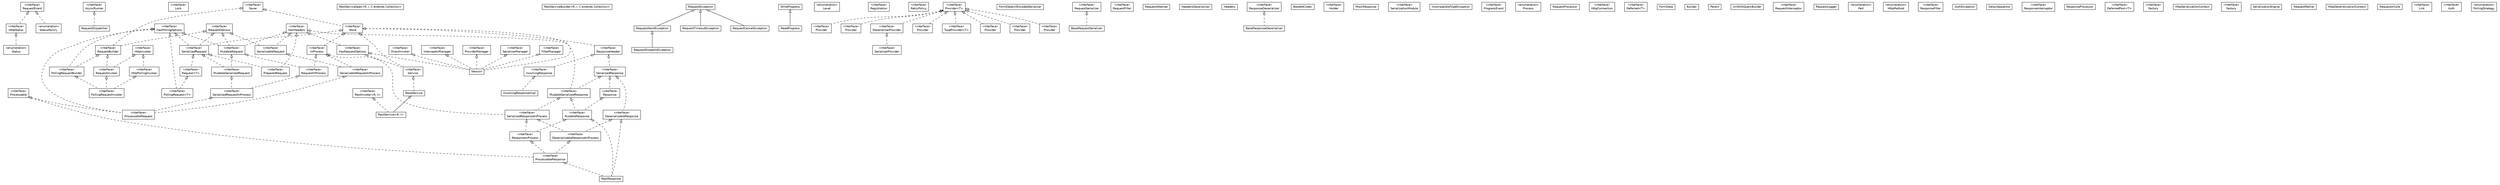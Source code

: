#!/usr/local/bin/dot
#
# Class diagram 
# Generated by UMLGraph version R5_6-24-gf6e263 (http://www.umlgraph.org/)
#

digraph G {
	edge [fontname="Helvetica",fontsize=10,labelfontname="Helvetica",labelfontsize=10];
	node [fontname="Helvetica",fontsize=10,shape=plaintext];
	nodesep=0.25;
	ranksep=0.5;
	// io.reinert.requestor.core.HttpStatus
	c287 [label=<<table title="io.reinert.requestor.core.HttpStatus" border="0" cellborder="1" cellspacing="0" cellpadding="2" port="p" href="./HttpStatus.html">
		<tr><td><table border="0" cellspacing="0" cellpadding="1">
<tr><td align="center" balign="center"> &#171;interface&#187; </td></tr>
<tr><td align="center" balign="center"> HttpStatus </td></tr>
		</table></td></tr>
		</table>>, URL="./HttpStatus.html", fontname="Helvetica", fontcolor="black", fontsize=10.0];
	// io.reinert.requestor.core.AsyncRunner
	c288 [label=<<table title="io.reinert.requestor.core.AsyncRunner" border="0" cellborder="1" cellspacing="0" cellpadding="2" port="p" href="./AsyncRunner.html">
		<tr><td><table border="0" cellspacing="0" cellpadding="1">
<tr><td align="center" balign="center"> &#171;interface&#187; </td></tr>
<tr><td align="center" balign="center"> AsyncRunner </td></tr>
		</table></td></tr>
		</table>>, URL="./AsyncRunner.html", fontname="Helvetica", fontcolor="black", fontsize=10.0];
	// io.reinert.requestor.core.AsyncRunner.Lock
	c289 [label=<<table title="io.reinert.requestor.core.AsyncRunner.Lock" border="0" cellborder="1" cellspacing="0" cellpadding="2" port="p" href="./AsyncRunner.Lock.html">
		<tr><td><table border="0" cellspacing="0" cellpadding="1">
<tr><td align="center" balign="center"> &#171;interface&#187; </td></tr>
<tr><td align="center" balign="center"> Lock </td></tr>
		</table></td></tr>
		</table>>, URL="./AsyncRunner.Lock.html", fontname="Helvetica", fontcolor="black", fontsize=10.0];
	// io.reinert.requestor.core.RestService<R, I>
	c290 [label=<<table title="io.reinert.requestor.core.RestService" border="0" cellborder="1" cellspacing="0" cellpadding="2" port="p" href="./RestService.html">
		<tr><td><table border="0" cellspacing="0" cellpadding="1">
<tr><td align="center" balign="center"> RestService&lt;R, I&gt; </td></tr>
		</table></td></tr>
		</table>>, URL="./RestService.html", fontname="Helvetica", fontcolor="black", fontsize=10.0];
	// io.reinert.requestor.core.RestService.RestServiceSpec<R, I, C extends java.util.Collection>
	c291 [label=<<table title="io.reinert.requestor.core.RestService.RestServiceSpec" border="0" cellborder="1" cellspacing="0" cellpadding="2" port="p" href="./RestService.RestServiceSpec.html">
		<tr><td><table border="0" cellspacing="0" cellpadding="1">
<tr><td align="center" balign="center"> RestServiceSpec&lt;R, I, C extends Collection&gt; </td></tr>
		</table></td></tr>
		</table>>, URL="./RestService.RestServiceSpec.html", fontname="Helvetica", fontcolor="black", fontsize=10.0];
	// io.reinert.requestor.core.RestService.RestServiceBuilder<R, I, C extends java.util.Collection>
	c292 [label=<<table title="io.reinert.requestor.core.RestService.RestServiceBuilder" border="0" cellborder="1" cellspacing="0" cellpadding="2" port="p" href="./RestService.RestServiceBuilder.html">
		<tr><td><table border="0" cellspacing="0" cellpadding="1">
<tr><td align="center" balign="center"> RestServiceBuilder&lt;R, I, C extends Collection&gt; </td></tr>
		</table></td></tr>
		</table>>, URL="./RestService.RestServiceBuilder.html", fontname="Helvetica", fontcolor="black", fontsize=10.0];
	// io.reinert.requestor.core.DeserializableResponse
	c293 [label=<<table title="io.reinert.requestor.core.DeserializableResponse" border="0" cellborder="1" cellspacing="0" cellpadding="2" port="p" href="./DeserializableResponse.html">
		<tr><td><table border="0" cellspacing="0" cellpadding="1">
<tr><td align="center" balign="center"> &#171;interface&#187; </td></tr>
<tr><td align="center" balign="center"> DeserializableResponse </td></tr>
		</table></td></tr>
		</table>>, URL="./DeserializableResponse.html", fontname="Helvetica", fontcolor="black", fontsize=10.0];
	// io.reinert.requestor.core.RequestAbortException
	c294 [label=<<table title="io.reinert.requestor.core.RequestAbortException" border="0" cellborder="1" cellspacing="0" cellpadding="2" port="p" href="./RequestAbortException.html">
		<tr><td><table border="0" cellspacing="0" cellpadding="1">
<tr><td align="center" balign="center"> RequestAbortException </td></tr>
		</table></td></tr>
		</table>>, URL="./RequestAbortException.html", fontname="Helvetica", fontcolor="black", fontsize=10.0];
	// io.reinert.requestor.core.Status
	c295 [label=<<table title="io.reinert.requestor.core.Status" border="0" cellborder="1" cellspacing="0" cellpadding="2" port="p" href="./Status.html">
		<tr><td><table border="0" cellspacing="0" cellpadding="1">
<tr><td align="center" balign="center"> &#171;enumeration&#187; </td></tr>
<tr><td align="center" balign="center"> Status </td></tr>
		</table></td></tr>
		</table>>, URL="./Status.html", fontname="Helvetica", fontcolor="black", fontsize=10.0];
	// io.reinert.requestor.core.RequestBuilder
	c296 [label=<<table title="io.reinert.requestor.core.RequestBuilder" border="0" cellborder="1" cellspacing="0" cellpadding="2" port="p" href="./RequestBuilder.html">
		<tr><td><table border="0" cellspacing="0" cellpadding="1">
<tr><td align="center" balign="center"> &#171;interface&#187; </td></tr>
<tr><td align="center" balign="center"> RequestBuilder </td></tr>
		</table></td></tr>
		</table>>, URL="./RequestBuilder.html", fontname="Helvetica", fontcolor="black", fontsize=10.0];
	// io.reinert.requestor.core.WriteProgress
	c297 [label=<<table title="io.reinert.requestor.core.WriteProgress" border="0" cellborder="1" cellspacing="0" cellpadding="2" port="p" href="./WriteProgress.html">
		<tr><td><table border="0" cellspacing="0" cellpadding="1">
<tr><td align="center" balign="center"> WriteProgress </td></tr>
		</table></td></tr>
		</table>>, URL="./WriteProgress.html", fontname="Helvetica", fontcolor="black", fontsize=10.0];
	// io.reinert.requestor.core.Service
	c298 [label=<<table title="io.reinert.requestor.core.Service" border="0" cellborder="1" cellspacing="0" cellpadding="2" port="p" href="./Service.html">
		<tr><td><table border="0" cellspacing="0" cellpadding="1">
<tr><td align="center" balign="center"> &#171;interface&#187; </td></tr>
<tr><td align="center" balign="center"> Service </td></tr>
		</table></td></tr>
		</table>>, URL="./Service.html", fontname="Helvetica", fontcolor="black", fontsize=10.0];
	// io.reinert.requestor.core.InProcess
	c299 [label=<<table title="io.reinert.requestor.core.InProcess" border="0" cellborder="1" cellspacing="0" cellpadding="2" port="p" href="./InProcess.html">
		<tr><td><table border="0" cellspacing="0" cellpadding="1">
<tr><td align="center" balign="center"> &#171;interface&#187; </td></tr>
<tr><td align="center" balign="center"> InProcess </td></tr>
		</table></td></tr>
		</table>>, URL="./InProcess.html", fontname="Helvetica", fontcolor="black", fontsize=10.0];
	// io.reinert.requestor.core.Store
	c300 [label=<<table title="io.reinert.requestor.core.Store" border="0" cellborder="1" cellspacing="0" cellpadding="2" port="p" href="./Store.html">
		<tr><td><table border="0" cellspacing="0" cellpadding="1">
<tr><td align="center" balign="center"> &#171;interface&#187; </td></tr>
<tr><td align="center" balign="center"> Store </td></tr>
		</table></td></tr>
		</table>>, URL="./Store.html", fontname="Helvetica", fontcolor="black", fontsize=10.0];
	// io.reinert.requestor.core.Store.Level
	c301 [label=<<table title="io.reinert.requestor.core.Store.Level" border="0" cellborder="1" cellspacing="0" cellpadding="2" port="p" href="./Store.Level.html">
		<tr><td><table border="0" cellspacing="0" cellpadding="1">
<tr><td align="center" balign="center"> &#171;enumeration&#187; </td></tr>
<tr><td align="center" balign="center"> Level </td></tr>
		</table></td></tr>
		</table>>, URL="./Store.Level.html", fontname="Helvetica", fontcolor="black", fontsize=10.0];
	// io.reinert.requestor.core.Registration
	c302 [label=<<table title="io.reinert.requestor.core.Registration" border="0" cellborder="1" cellspacing="0" cellpadding="2" port="p" href="./Registration.html">
		<tr><td><table border="0" cellspacing="0" cellpadding="1">
<tr><td align="center" balign="center"> &#171;interface&#187; </td></tr>
<tr><td align="center" balign="center"> Registration </td></tr>
		</table></td></tr>
		</table>>, URL="./Registration.html", fontname="Helvetica", fontcolor="black", fontsize=10.0];
	// io.reinert.requestor.core.RetryPolicy
	c303 [label=<<table title="io.reinert.requestor.core.RetryPolicy" border="0" cellborder="1" cellspacing="0" cellpadding="2" port="p" href="./RetryPolicy.html">
		<tr><td><table border="0" cellspacing="0" cellpadding="1">
<tr><td align="center" balign="center"> &#171;interface&#187; </td></tr>
<tr><td align="center" balign="center"> RetryPolicy </td></tr>
		</table></td></tr>
		</table>>, URL="./RetryPolicy.html", fontname="Helvetica", fontcolor="black", fontsize=10.0];
	// io.reinert.requestor.core.RetryPolicy.Provider
	c304 [label=<<table title="io.reinert.requestor.core.RetryPolicy.Provider" border="0" cellborder="1" cellspacing="0" cellpadding="2" port="p" href="./RetryPolicy.Provider.html">
		<tr><td><table border="0" cellspacing="0" cellpadding="1">
<tr><td align="center" balign="center"> &#171;interface&#187; </td></tr>
<tr><td align="center" balign="center"> Provider </td></tr>
		</table></td></tr>
		</table>>, URL="./RetryPolicy.Provider.html", fontname="Helvetica", fontcolor="black", fontsize=10.0];
	// io.reinert.requestor.core.FormDataUrlEncodedSerializer
	c305 [label=<<table title="io.reinert.requestor.core.FormDataUrlEncodedSerializer" border="0" cellborder="1" cellspacing="0" cellpadding="2" port="p" href="./FormDataUrlEncodedSerializer.html">
		<tr><td><table border="0" cellspacing="0" cellpadding="1">
<tr><td align="center" balign="center"> FormDataUrlEncodedSerializer </td></tr>
		</table></td></tr>
		</table>>, URL="./FormDataUrlEncodedSerializer.html", fontname="Helvetica", fontcolor="black", fontsize=10.0];
	// io.reinert.requestor.core.BaseRequestSerializer
	c306 [label=<<table title="io.reinert.requestor.core.BaseRequestSerializer" border="0" cellborder="1" cellspacing="0" cellpadding="2" port="p" href="./BaseRequestSerializer.html">
		<tr><td><table border="0" cellspacing="0" cellpadding="1">
<tr><td align="center" balign="center"> BaseRequestSerializer </td></tr>
		</table></td></tr>
		</table>>, URL="./BaseRequestSerializer.html", fontname="Helvetica", fontcolor="black", fontsize=10.0];
	// io.reinert.requestor.core.RequestFilter
	c307 [label=<<table title="io.reinert.requestor.core.RequestFilter" border="0" cellborder="1" cellspacing="0" cellpadding="2" port="p" href="./RequestFilter.html">
		<tr><td><table border="0" cellspacing="0" cellpadding="1">
<tr><td align="center" balign="center"> &#171;interface&#187; </td></tr>
<tr><td align="center" balign="center"> RequestFilter </td></tr>
		</table></td></tr>
		</table>>, URL="./RequestFilter.html", fontname="Helvetica", fontcolor="black", fontsize=10.0];
	// io.reinert.requestor.core.RequestFilter.Provider
	c308 [label=<<table title="io.reinert.requestor.core.RequestFilter.Provider" border="0" cellborder="1" cellspacing="0" cellpadding="2" port="p" href="./RequestFilter.Provider.html">
		<tr><td><table border="0" cellspacing="0" cellpadding="1">
<tr><td align="center" balign="center"> &#171;interface&#187; </td></tr>
<tr><td align="center" balign="center"> Provider </td></tr>
		</table></td></tr>
		</table>>, URL="./RequestFilter.Provider.html", fontname="Helvetica", fontcolor="black", fontsize=10.0];
	// io.reinert.requestor.core.BaseService
	c309 [label=<<table title="io.reinert.requestor.core.BaseService" border="0" cellborder="1" cellspacing="0" cellpadding="2" port="p" href="./BaseService.html">
		<tr><td><table border="0" cellspacing="0" cellpadding="1">
<tr><td align="center" balign="center"> BaseService </td></tr>
		</table></td></tr>
		</table>>, URL="./BaseService.html", fontname="Helvetica", fontcolor="black", fontsize=10.0];
	// io.reinert.requestor.core.RequestAttempt
	c310 [label=<<table title="io.reinert.requestor.core.RequestAttempt" border="0" cellborder="1" cellspacing="0" cellpadding="2" port="p" href="./RequestAttempt.html">
		<tr><td><table border="0" cellspacing="0" cellpadding="1">
<tr><td align="center" balign="center"> RequestAttempt </td></tr>
		</table></td></tr>
		</table>>, URL="./RequestAttempt.html", fontname="Helvetica", fontcolor="black", fontsize=10.0];
	// io.reinert.requestor.core.PollingRequestInvoker
	c311 [label=<<table title="io.reinert.requestor.core.PollingRequestInvoker" border="0" cellborder="1" cellspacing="0" cellpadding="2" port="p" href="./PollingRequestInvoker.html">
		<tr><td><table border="0" cellspacing="0" cellpadding="1">
<tr><td align="center" balign="center"> &#171;interface&#187; </td></tr>
<tr><td align="center" balign="center"> PollingRequestInvoker </td></tr>
		</table></td></tr>
		</table>>, URL="./PollingRequestInvoker.html", fontname="Helvetica", fontcolor="black", fontsize=10.0];
	// io.reinert.requestor.core.SerializerProvider
	c312 [label=<<table title="io.reinert.requestor.core.SerializerProvider" border="0" cellborder="1" cellspacing="0" cellpadding="2" port="p" href="./SerializerProvider.html">
		<tr><td><table border="0" cellspacing="0" cellpadding="1">
<tr><td align="center" balign="center"> &#171;interface&#187; </td></tr>
<tr><td align="center" balign="center"> SerializerProvider </td></tr>
		</table></td></tr>
		</table>>, URL="./SerializerProvider.html", fontname="Helvetica", fontcolor="black", fontsize=10.0];
	// io.reinert.requestor.core.Saver
	c313 [label=<<table title="io.reinert.requestor.core.Saver" border="0" cellborder="1" cellspacing="0" cellpadding="2" port="p" href="./Saver.html">
		<tr><td><table border="0" cellspacing="0" cellpadding="1">
<tr><td align="center" balign="center"> &#171;interface&#187; </td></tr>
<tr><td align="center" balign="center"> Saver </td></tr>
		</table></td></tr>
		</table>>, URL="./Saver.html", fontname="Helvetica", fontcolor="black", fontsize=10.0];
	// io.reinert.requestor.core.HeadersDeserializer
	c314 [label=<<table title="io.reinert.requestor.core.HeadersDeserializer" border="0" cellborder="1" cellspacing="0" cellpadding="2" port="p" href="./HeadersDeserializer.html">
		<tr><td><table border="0" cellspacing="0" cellpadding="1">
<tr><td align="center" balign="center"> HeadersDeserializer </td></tr>
		</table></td></tr>
		</table>>, URL="./HeadersDeserializer.html", fontname="Helvetica", fontcolor="black", fontsize=10.0];
	// io.reinert.requestor.core.RestInvoker<R, I>
	c315 [label=<<table title="io.reinert.requestor.core.RestInvoker" border="0" cellborder="1" cellspacing="0" cellpadding="2" port="p" href="./RestInvoker.html">
		<tr><td><table border="0" cellspacing="0" cellpadding="1">
<tr><td align="center" balign="center"> &#171;interface&#187; </td></tr>
<tr><td align="center" balign="center"> RestInvoker&lt;R, I&gt; </td></tr>
		</table></td></tr>
		</table>>, URL="./RestInvoker.html", fontname="Helvetica", fontcolor="black", fontsize=10.0];
	// io.reinert.requestor.core.MutableSerializedRequest
	c316 [label=<<table title="io.reinert.requestor.core.MutableSerializedRequest" border="0" cellborder="1" cellspacing="0" cellpadding="2" port="p" href="./MutableSerializedRequest.html">
		<tr><td><table border="0" cellspacing="0" cellpadding="1">
<tr><td align="center" balign="center"> &#171;interface&#187; </td></tr>
<tr><td align="center" balign="center"> MutableSerializedRequest </td></tr>
		</table></td></tr>
		</table>>, URL="./MutableSerializedRequest.html", fontname="Helvetica", fontcolor="black", fontsize=10.0];
	// io.reinert.requestor.core.RequestTimeoutException
	c317 [label=<<table title="io.reinert.requestor.core.RequestTimeoutException" border="0" cellborder="1" cellspacing="0" cellpadding="2" port="p" href="./RequestTimeoutException.html">
		<tr><td><table border="0" cellspacing="0" cellpadding="1">
<tr><td align="center" balign="center"> RequestTimeoutException </td></tr>
		</table></td></tr>
		</table>>, URL="./RequestTimeoutException.html", fontname="Helvetica", fontcolor="black", fontsize=10.0];
	// io.reinert.requestor.core.Processable
	c318 [label=<<table title="io.reinert.requestor.core.Processable" border="0" cellborder="1" cellspacing="0" cellpadding="2" port="p" href="./Processable.html">
		<tr><td><table border="0" cellspacing="0" cellpadding="1">
<tr><td align="center" balign="center"> &#171;interface&#187; </td></tr>
<tr><td align="center" balign="center"> Processable </td></tr>
		</table></td></tr>
		</table>>, URL="./Processable.html", fontname="Helvetica", fontcolor="black", fontsize=10.0];
	// io.reinert.requestor.core.PollingRequest<T>
	c319 [label=<<table title="io.reinert.requestor.core.PollingRequest" border="0" cellborder="1" cellspacing="0" cellpadding="2" port="p" href="./PollingRequest.html">
		<tr><td><table border="0" cellspacing="0" cellpadding="1">
<tr><td align="center" balign="center"> &#171;interface&#187; </td></tr>
<tr><td align="center" balign="center"> PollingRequest&lt;T&gt; </td></tr>
		</table></td></tr>
		</table>>, URL="./PollingRequest.html", fontname="Helvetica", fontcolor="black", fontsize=10.0];
	// io.reinert.requestor.core.Headers
	c320 [label=<<table title="io.reinert.requestor.core.Headers" border="0" cellborder="1" cellspacing="0" cellpadding="2" port="p" href="./Headers.html">
		<tr><td><table border="0" cellspacing="0" cellpadding="1">
<tr><td align="center" balign="center"> Headers </td></tr>
		</table></td></tr>
		</table>>, URL="./Headers.html", fontname="Helvetica", fontcolor="black", fontsize=10.0];
	// io.reinert.requestor.core.ProcessableResponse
	c321 [label=<<table title="io.reinert.requestor.core.ProcessableResponse" border="0" cellborder="1" cellspacing="0" cellpadding="2" port="p" href="./ProcessableResponse.html">
		<tr><td><table border="0" cellspacing="0" cellpadding="1">
<tr><td align="center" balign="center"> &#171;interface&#187; </td></tr>
<tr><td align="center" balign="center"> ProcessableResponse </td></tr>
		</table></td></tr>
		</table>>, URL="./ProcessableResponse.html", fontname="Helvetica", fontcolor="black", fontsize=10.0];
	// io.reinert.requestor.core.ResponseHeader
	c322 [label=<<table title="io.reinert.requestor.core.ResponseHeader" border="0" cellborder="1" cellspacing="0" cellpadding="2" port="p" href="./ResponseHeader.html">
		<tr><td><table border="0" cellspacing="0" cellpadding="1">
<tr><td align="center" balign="center"> &#171;interface&#187; </td></tr>
<tr><td align="center" balign="center"> ResponseHeader </td></tr>
		</table></td></tr>
		</table>>, URL="./ResponseHeader.html", fontname="Helvetica", fontcolor="black", fontsize=10.0];
	// io.reinert.requestor.core.IncomingResponseImpl
	c323 [label=<<table title="io.reinert.requestor.core.IncomingResponseImpl" border="0" cellborder="1" cellspacing="0" cellpadding="2" port="p" href="./IncomingResponseImpl.html">
		<tr><td><table border="0" cellspacing="0" cellpadding="1">
<tr><td align="center" balign="center"> IncomingResponseImpl </td></tr>
		</table></td></tr>
		</table>>, URL="./IncomingResponseImpl.html", fontname="Helvetica", fontcolor="black", fontsize=10.0];
	// io.reinert.requestor.core.InterceptorManager
	c324 [label=<<table title="io.reinert.requestor.core.InterceptorManager" border="0" cellborder="1" cellspacing="0" cellpadding="2" port="p" href="./InterceptorManager.html">
		<tr><td><table border="0" cellspacing="0" cellpadding="1">
<tr><td align="center" balign="center"> &#171;interface&#187; </td></tr>
<tr><td align="center" balign="center"> InterceptorManager </td></tr>
		</table></td></tr>
		</table>>, URL="./InterceptorManager.html", fontname="Helvetica", fontcolor="black", fontsize=10.0];
	// io.reinert.requestor.core.SerializedRequest
	c325 [label=<<table title="io.reinert.requestor.core.SerializedRequest" border="0" cellborder="1" cellspacing="0" cellpadding="2" port="p" href="./SerializedRequest.html">
		<tr><td><table border="0" cellspacing="0" cellpadding="1">
<tr><td align="center" balign="center"> &#171;interface&#187; </td></tr>
<tr><td align="center" balign="center"> SerializedRequest </td></tr>
		</table></td></tr>
		</table>>, URL="./SerializedRequest.html", fontname="Helvetica", fontcolor="black", fontsize=10.0];
	// io.reinert.requestor.core.BaseResponseDeserializer
	c326 [label=<<table title="io.reinert.requestor.core.BaseResponseDeserializer" border="0" cellborder="1" cellspacing="0" cellpadding="2" port="p" href="./BaseResponseDeserializer.html">
		<tr><td><table border="0" cellspacing="0" cellpadding="1">
<tr><td align="center" balign="center"> BaseResponseDeserializer </td></tr>
		</table></td></tr>
		</table>>, URL="./BaseResponseDeserializer.html", fontname="Helvetica", fontcolor="black", fontsize=10.0];
	// io.reinert.requestor.core.SerializedRequestInProcess
	c327 [label=<<table title="io.reinert.requestor.core.SerializedRequestInProcess" border="0" cellborder="1" cellspacing="0" cellpadding="2" port="p" href="./SerializedRequestInProcess.html">
		<tr><td><table border="0" cellspacing="0" cellpadding="1">
<tr><td align="center" balign="center"> &#171;interface&#187; </td></tr>
<tr><td align="center" balign="center"> SerializedRequestInProcess </td></tr>
		</table></td></tr>
		</table>>, URL="./SerializedRequestInProcess.html", fontname="Helvetica", fontcolor="black", fontsize=10.0];
	// io.reinert.requestor.core.Session
	c328 [label=<<table title="io.reinert.requestor.core.Session" border="0" cellborder="1" cellspacing="0" cellpadding="2" port="p" href="./Session.html">
		<tr><td><table border="0" cellspacing="0" cellpadding="1">
<tr><td align="center" balign="center"> Session </td></tr>
		</table></td></tr>
		</table>>, URL="./Session.html", fontname="Helvetica", fontcolor="black", fontsize=10.0];
	// io.reinert.requestor.core.MutableSerializedResponse
	c329 [label=<<table title="io.reinert.requestor.core.MutableSerializedResponse" border="0" cellborder="1" cellspacing="0" cellpadding="2" port="p" href="./MutableSerializedResponse.html">
		<tr><td><table border="0" cellspacing="0" cellpadding="1">
<tr><td align="center" balign="center"> &#171;interface&#187; </td></tr>
<tr><td align="center" balign="center"> MutableSerializedResponse </td></tr>
		</table></td></tr>
		</table>>, URL="./MutableSerializedResponse.html", fontname="Helvetica", fontcolor="black", fontsize=10.0];
	// io.reinert.requestor.core.MutableResponse
	c330 [label=<<table title="io.reinert.requestor.core.MutableResponse" border="0" cellborder="1" cellspacing="0" cellpadding="2" port="p" href="./MutableResponse.html">
		<tr><td><table border="0" cellspacing="0" cellpadding="1">
<tr><td align="center" balign="center"> &#171;interface&#187; </td></tr>
<tr><td align="center" balign="center"> MutableResponse </td></tr>
		</table></td></tr>
		</table>>, URL="./MutableResponse.html", fontname="Helvetica", fontcolor="black", fontsize=10.0];
	// io.reinert.requestor.core.DeserializerProvider
	c331 [label=<<table title="io.reinert.requestor.core.DeserializerProvider" border="0" cellborder="1" cellspacing="0" cellpadding="2" port="p" href="./DeserializerProvider.html">
		<tr><td><table border="0" cellspacing="0" cellpadding="1">
<tr><td align="center" balign="center"> &#171;interface&#187; </td></tr>
<tr><td align="center" balign="center"> DeserializerProvider </td></tr>
		</table></td></tr>
		</table>>, URL="./DeserializerProvider.html", fontname="Helvetica", fontcolor="black", fontsize=10.0];
	// io.reinert.requestor.core.Base64Codec
	c332 [label=<<table title="io.reinert.requestor.core.Base64Codec" border="0" cellborder="1" cellspacing="0" cellpadding="2" port="p" href="./Base64Codec.html">
		<tr><td><table border="0" cellspacing="0" cellpadding="1">
<tr><td align="center" balign="center"><font face="Helvetica-Oblique"> Base64Codec </font></td></tr>
		</table></td></tr>
		</table>>, URL="./Base64Codec.html", fontname="Helvetica", fontcolor="black", fontsize=10.0];
	// io.reinert.requestor.core.Base64Codec.Holder
	c333 [label=<<table title="io.reinert.requestor.core.Base64Codec.Holder" border="0" cellborder="1" cellspacing="0" cellpadding="2" port="p" href="./Base64Codec.Holder.html">
		<tr><td><table border="0" cellspacing="0" cellpadding="1">
<tr><td align="center" balign="center"> &#171;interface&#187; </td></tr>
<tr><td align="center" balign="center"> Holder </td></tr>
		</table></td></tr>
		</table>>, URL="./Base64Codec.Holder.html", fontname="Helvetica", fontcolor="black", fontsize=10.0];
	// io.reinert.requestor.core.MutableRequest
	c334 [label=<<table title="io.reinert.requestor.core.MutableRequest" border="0" cellborder="1" cellspacing="0" cellpadding="2" port="p" href="./MutableRequest.html">
		<tr><td><table border="0" cellspacing="0" cellpadding="1">
<tr><td align="center" balign="center"> &#171;interface&#187; </td></tr>
<tr><td align="center" balign="center"> MutableRequest </td></tr>
		</table></td></tr>
		</table>>, URL="./MutableRequest.html", fontname="Helvetica", fontcolor="black", fontsize=10.0];
	// io.reinert.requestor.core.MockResponse
	c335 [label=<<table title="io.reinert.requestor.core.MockResponse" border="0" cellborder="1" cellspacing="0" cellpadding="2" port="p" href="./MockResponse.html">
		<tr><td><table border="0" cellspacing="0" cellpadding="1">
<tr><td align="center" balign="center"> MockResponse </td></tr>
		</table></td></tr>
		</table>>, URL="./MockResponse.html", fontname="Helvetica", fontcolor="black", fontsize=10.0];
	// io.reinert.requestor.core.ProviderManager
	c336 [label=<<table title="io.reinert.requestor.core.ProviderManager" border="0" cellborder="1" cellspacing="0" cellpadding="2" port="p" href="./ProviderManager.html">
		<tr><td><table border="0" cellspacing="0" cellpadding="1">
<tr><td align="center" balign="center"> &#171;interface&#187; </td></tr>
<tr><td align="center" balign="center"> ProviderManager </td></tr>
		</table></td></tr>
		</table>>, URL="./ProviderManager.html", fontname="Helvetica", fontcolor="black", fontsize=10.0];
	// io.reinert.requestor.core.SerializationModule
	c337 [label=<<table title="io.reinert.requestor.core.SerializationModule" border="0" cellborder="1" cellspacing="0" cellpadding="2" port="p" href="./SerializationModule.html">
		<tr><td><table border="0" cellspacing="0" cellpadding="1">
<tr><td align="center" balign="center"> &#171;interface&#187; </td></tr>
<tr><td align="center" balign="center"> SerializationModule </td></tr>
		</table></td></tr>
		</table>>, URL="./SerializationModule.html", fontname="Helvetica", fontcolor="black", fontsize=10.0];
	// io.reinert.requestor.core.IncompatibleTypeException
	c338 [label=<<table title="io.reinert.requestor.core.IncompatibleTypeException" border="0" cellborder="1" cellspacing="0" cellpadding="2" port="p" href="./IncompatibleTypeException.html">
		<tr><td><table border="0" cellspacing="0" cellpadding="1">
<tr><td align="center" balign="center"> IncompatibleTypeException </td></tr>
		</table></td></tr>
		</table>>, URL="./IncompatibleTypeException.html", fontname="Helvetica", fontcolor="black", fontsize=10.0];
	// io.reinert.requestor.core.ProcessableRequest
	c339 [label=<<table title="io.reinert.requestor.core.ProcessableRequest" border="0" cellborder="1" cellspacing="0" cellpadding="2" port="p" href="./ProcessableRequest.html">
		<tr><td><table border="0" cellspacing="0" cellpadding="1">
<tr><td align="center" balign="center"> &#171;interface&#187; </td></tr>
<tr><td align="center" balign="center"> ProcessableRequest </td></tr>
		</table></td></tr>
		</table>>, URL="./ProcessableRequest.html", fontname="Helvetica", fontcolor="black", fontsize=10.0];
	// io.reinert.requestor.core.ProgressEvent
	c340 [label=<<table title="io.reinert.requestor.core.ProgressEvent" border="0" cellborder="1" cellspacing="0" cellpadding="2" port="p" href="./ProgressEvent.html">
		<tr><td><table border="0" cellspacing="0" cellpadding="1">
<tr><td align="center" balign="center"> &#171;interface&#187; </td></tr>
<tr><td align="center" balign="center"> ProgressEvent </td></tr>
		</table></td></tr>
		</table>>, URL="./ProgressEvent.html", fontname="Helvetica", fontcolor="black", fontsize=10.0];
	// io.reinert.requestor.core.SerializerManager
	c341 [label=<<table title="io.reinert.requestor.core.SerializerManager" border="0" cellborder="1" cellspacing="0" cellpadding="2" port="p" href="./SerializerManager.html">
		<tr><td><table border="0" cellspacing="0" cellpadding="1">
<tr><td align="center" balign="center"> &#171;interface&#187; </td></tr>
<tr><td align="center" balign="center"> SerializerManager </td></tr>
		</table></td></tr>
		</table>>, URL="./SerializerManager.html", fontname="Helvetica", fontcolor="black", fontsize=10.0];
	// io.reinert.requestor.core.PollingRequestBuilder
	c342 [label=<<table title="io.reinert.requestor.core.PollingRequestBuilder" border="0" cellborder="1" cellspacing="0" cellpadding="2" port="p" href="./PollingRequestBuilder.html">
		<tr><td><table border="0" cellspacing="0" cellpadding="1">
<tr><td align="center" balign="center"> &#171;interface&#187; </td></tr>
<tr><td align="center" balign="center"> PollingRequestBuilder </td></tr>
		</table></td></tr>
		</table>>, URL="./PollingRequestBuilder.html", fontname="Helvetica", fontcolor="black", fontsize=10.0];
	// io.reinert.requestor.core.RequestException
	c343 [label=<<table title="io.reinert.requestor.core.RequestException" border="0" cellborder="1" cellspacing="0" cellpadding="2" port="p" href="./RequestException.html">
		<tr><td><table border="0" cellspacing="0" cellpadding="1">
<tr><td align="center" balign="center"><font face="Helvetica-Oblique"> RequestException </font></td></tr>
		</table></td></tr>
		</table>>, URL="./RequestException.html", fontname="Helvetica", fontcolor="black", fontsize=10.0];
	// io.reinert.requestor.core.Process
	c344 [label=<<table title="io.reinert.requestor.core.Process" border="0" cellborder="1" cellspacing="0" cellpadding="2" port="p" href="./Process.html">
		<tr><td><table border="0" cellspacing="0" cellpadding="1">
<tr><td align="center" balign="center"> &#171;enumeration&#187; </td></tr>
<tr><td align="center" balign="center"> Process </td></tr>
		</table></td></tr>
		</table>>, URL="./Process.html", fontname="Helvetica", fontcolor="black", fontsize=10.0];
	// io.reinert.requestor.core.SerializedResponse
	c345 [label=<<table title="io.reinert.requestor.core.SerializedResponse" border="0" cellborder="1" cellspacing="0" cellpadding="2" port="p" href="./SerializedResponse.html">
		<tr><td><table border="0" cellspacing="0" cellpadding="1">
<tr><td align="center" balign="center"> &#171;interface&#187; </td></tr>
<tr><td align="center" balign="center"> SerializedResponse </td></tr>
		</table></td></tr>
		</table>>, URL="./SerializedResponse.html", fontname="Helvetica", fontcolor="black", fontsize=10.0];
	// io.reinert.requestor.core.StatusFamily
	c346 [label=<<table title="io.reinert.requestor.core.StatusFamily" border="0" cellborder="1" cellspacing="0" cellpadding="2" port="p" href="./StatusFamily.html">
		<tr><td><table border="0" cellspacing="0" cellpadding="1">
<tr><td align="center" balign="center"> &#171;enumeration&#187; </td></tr>
<tr><td align="center" balign="center"> StatusFamily </td></tr>
		</table></td></tr>
		</table>>, URL="./StatusFamily.html", fontname="Helvetica", fontcolor="black", fontsize=10.0];
	// io.reinert.requestor.core.RequestProcessor
	c347 [label=<<table title="io.reinert.requestor.core.RequestProcessor" border="0" cellborder="1" cellspacing="0" cellpadding="2" port="p" href="./RequestProcessor.html">
		<tr><td><table border="0" cellspacing="0" cellpadding="1">
<tr><td align="center" balign="center"> RequestProcessor </td></tr>
		</table></td></tr>
		</table>>, URL="./RequestProcessor.html", fontname="Helvetica", fontcolor="black", fontsize=10.0];
	// io.reinert.requestor.core.HttpConnection
	c348 [label=<<table title="io.reinert.requestor.core.HttpConnection" border="0" cellborder="1" cellspacing="0" cellpadding="2" port="p" href="./HttpConnection.html">
		<tr><td><table border="0" cellspacing="0" cellpadding="1">
<tr><td align="center" balign="center"> &#171;interface&#187; </td></tr>
<tr><td align="center" balign="center"> HttpConnection </td></tr>
		</table></td></tr>
		</table>>, URL="./HttpConnection.html", fontname="Helvetica", fontcolor="black", fontsize=10.0];
	// io.reinert.requestor.core.Deferred<T>
	c349 [label=<<table title="io.reinert.requestor.core.Deferred" border="0" cellborder="1" cellspacing="0" cellpadding="2" port="p" href="./Deferred.html">
		<tr><td><table border="0" cellspacing="0" cellpadding="1">
<tr><td align="center" balign="center"> &#171;interface&#187; </td></tr>
<tr><td align="center" balign="center"> Deferred&lt;T&gt; </td></tr>
		</table></td></tr>
		</table>>, URL="./Deferred.html", fontname="Helvetica", fontcolor="black", fontsize=10.0];
	// io.reinert.requestor.core.SerializableRequestInProcess
	c350 [label=<<table title="io.reinert.requestor.core.SerializableRequestInProcess" border="0" cellborder="1" cellspacing="0" cellpadding="2" port="p" href="./SerializableRequestInProcess.html">
		<tr><td><table border="0" cellspacing="0" cellpadding="1">
<tr><td align="center" balign="center"> &#171;interface&#187; </td></tr>
<tr><td align="center" balign="center"> SerializableRequestInProcess </td></tr>
		</table></td></tr>
		</table>>, URL="./SerializableRequestInProcess.html", fontname="Helvetica", fontcolor="black", fontsize=10.0];
	// io.reinert.requestor.core.HasPollingOptions
	c351 [label=<<table title="io.reinert.requestor.core.HasPollingOptions" border="0" cellborder="1" cellspacing="0" cellpadding="2" port="p" href="./HasPollingOptions.html">
		<tr><td><table border="0" cellspacing="0" cellpadding="1">
<tr><td align="center" balign="center"> &#171;interface&#187; </td></tr>
<tr><td align="center" balign="center"> HasPollingOptions </td></tr>
		</table></td></tr>
		</table>>, URL="./HasPollingOptions.html", fontname="Helvetica", fontcolor="black", fontsize=10.0];
	// io.reinert.requestor.core.Request<T>
	c352 [label=<<table title="io.reinert.requestor.core.Request" border="0" cellborder="1" cellspacing="0" cellpadding="2" port="p" href="./Request.html">
		<tr><td><table border="0" cellspacing="0" cellpadding="1">
<tr><td align="center" balign="center"> &#171;interface&#187; </td></tr>
<tr><td align="center" balign="center"> Request&lt;T&gt; </td></tr>
		</table></td></tr>
		</table>>, URL="./Request.html", fontname="Helvetica", fontcolor="black", fontsize=10.0];
	// io.reinert.requestor.core.SerializableRequest
	c353 [label=<<table title="io.reinert.requestor.core.SerializableRequest" border="0" cellborder="1" cellspacing="0" cellpadding="2" port="p" href="./SerializableRequest.html">
		<tr><td><table border="0" cellspacing="0" cellpadding="1">
<tr><td align="center" balign="center"> &#171;interface&#187; </td></tr>
<tr><td align="center" balign="center"> SerializableRequest </td></tr>
		</table></td></tr>
		</table>>, URL="./SerializableRequest.html", fontname="Helvetica", fontcolor="black", fontsize=10.0];
	// io.reinert.requestor.core.RequestInvoker
	c354 [label=<<table title="io.reinert.requestor.core.RequestInvoker" border="0" cellborder="1" cellspacing="0" cellpadding="2" port="p" href="./RequestInvoker.html">
		<tr><td><table border="0" cellspacing="0" cellpadding="1">
<tr><td align="center" balign="center"> &#171;interface&#187; </td></tr>
<tr><td align="center" balign="center"> RequestInvoker </td></tr>
		</table></td></tr>
		</table>>, URL="./RequestInvoker.html", fontname="Helvetica", fontcolor="black", fontsize=10.0];
	// io.reinert.requestor.core.ResponseInProcess
	c355 [label=<<table title="io.reinert.requestor.core.ResponseInProcess" border="0" cellborder="1" cellspacing="0" cellpadding="2" port="p" href="./ResponseInProcess.html">
		<tr><td><table border="0" cellspacing="0" cellpadding="1">
<tr><td align="center" balign="center"> &#171;interface&#187; </td></tr>
<tr><td align="center" balign="center"> ResponseInProcess </td></tr>
		</table></td></tr>
		</table>>, URL="./ResponseInProcess.html", fontname="Helvetica", fontcolor="black", fontsize=10.0];
	// io.reinert.requestor.core.FormData
	c356 [label=<<table title="io.reinert.requestor.core.FormData" border="0" cellborder="1" cellspacing="0" cellpadding="2" port="p" href="./FormData.html">
		<tr><td><table border="0" cellspacing="0" cellpadding="1">
<tr><td align="center" balign="center"> FormData </td></tr>
		</table></td></tr>
		</table>>, URL="./FormData.html", fontname="Helvetica", fontcolor="black", fontsize=10.0];
	// io.reinert.requestor.core.FormData.Builder
	c357 [label=<<table title="io.reinert.requestor.core.FormData.Builder" border="0" cellborder="1" cellspacing="0" cellpadding="2" port="p" href="./FormData.Builder.html">
		<tr><td><table border="0" cellspacing="0" cellpadding="1">
<tr><td align="center" balign="center"> Builder </td></tr>
		</table></td></tr>
		</table>>, URL="./FormData.Builder.html", fontname="Helvetica", fontcolor="black", fontsize=10.0];
	// io.reinert.requestor.core.FormData.Param
	c358 [label=<<table title="io.reinert.requestor.core.FormData.Param" border="0" cellborder="1" cellspacing="0" cellpadding="2" port="p" href="./FormData.Param.html">
		<tr><td><table border="0" cellspacing="0" cellpadding="1">
<tr><td align="center" balign="center"> Param </td></tr>
		</table></td></tr>
		</table>>, URL="./FormData.Param.html", fontname="Helvetica", fontcolor="black", fontsize=10.0];
	// io.reinert.requestor.core.UriWithQueryBuilder
	c359 [label=<<table title="io.reinert.requestor.core.UriWithQueryBuilder" border="0" cellborder="1" cellspacing="0" cellpadding="2" port="p" href="./UriWithQueryBuilder.html">
		<tr><td><table border="0" cellspacing="0" cellpadding="1">
<tr><td align="center" balign="center"> UriWithQueryBuilder </td></tr>
		</table></td></tr>
		</table>>, URL="./UriWithQueryBuilder.html", fontname="Helvetica", fontcolor="black", fontsize=10.0];
	// io.reinert.requestor.core.FilterManager
	c360 [label=<<table title="io.reinert.requestor.core.FilterManager" border="0" cellborder="1" cellspacing="0" cellpadding="2" port="p" href="./FilterManager.html">
		<tr><td><table border="0" cellspacing="0" cellpadding="1">
<tr><td align="center" balign="center"> &#171;interface&#187; </td></tr>
<tr><td align="center" balign="center"> FilterManager </td></tr>
		</table></td></tr>
		</table>>, URL="./FilterManager.html", fontname="Helvetica", fontcolor="black", fontsize=10.0];
	// io.reinert.requestor.core.RequestSerializer
	c361 [label=<<table title="io.reinert.requestor.core.RequestSerializer" border="0" cellborder="1" cellspacing="0" cellpadding="2" port="p" href="./RequestSerializer.html">
		<tr><td><table border="0" cellspacing="0" cellpadding="1">
<tr><td align="center" balign="center"> &#171;interface&#187; </td></tr>
<tr><td align="center" balign="center"> RequestSerializer </td></tr>
		</table></td></tr>
		</table>>, URL="./RequestSerializer.html", fontname="Helvetica", fontcolor="black", fontsize=10.0];
	// io.reinert.requestor.core.RequestDispatchException
	c362 [label=<<table title="io.reinert.requestor.core.RequestDispatchException" border="0" cellborder="1" cellspacing="0" cellpadding="2" port="p" href="./RequestDispatchException.html">
		<tr><td><table border="0" cellspacing="0" cellpadding="1">
<tr><td align="center" balign="center"> RequestDispatchException </td></tr>
		</table></td></tr>
		</table>>, URL="./RequestDispatchException.html", fontname="Helvetica", fontcolor="black", fontsize=10.0];
	// io.reinert.requestor.core.RequestInterceptor
	c363 [label=<<table title="io.reinert.requestor.core.RequestInterceptor" border="0" cellborder="1" cellspacing="0" cellpadding="2" port="p" href="./RequestInterceptor.html">
		<tr><td><table border="0" cellspacing="0" cellpadding="1">
<tr><td align="center" balign="center"> &#171;interface&#187; </td></tr>
<tr><td align="center" balign="center"> RequestInterceptor </td></tr>
		</table></td></tr>
		</table>>, URL="./RequestInterceptor.html", fontname="Helvetica", fontcolor="black", fontsize=10.0];
	// io.reinert.requestor.core.RequestInterceptor.Provider
	c364 [label=<<table title="io.reinert.requestor.core.RequestInterceptor.Provider" border="0" cellborder="1" cellspacing="0" cellpadding="2" port="p" href="./RequestInterceptor.Provider.html">
		<tr><td><table border="0" cellspacing="0" cellpadding="1">
<tr><td align="center" balign="center"> &#171;interface&#187; </td></tr>
<tr><td align="center" balign="center"> Provider </td></tr>
		</table></td></tr>
		</table>>, URL="./RequestInterceptor.Provider.html", fontname="Helvetica", fontcolor="black", fontsize=10.0];
	// io.reinert.requestor.core.RequestInProcess
	c365 [label=<<table title="io.reinert.requestor.core.RequestInProcess" border="0" cellborder="1" cellspacing="0" cellpadding="2" port="p" href="./RequestInProcess.html">
		<tr><td><table border="0" cellspacing="0" cellpadding="1">
<tr><td align="center" balign="center"> &#171;interface&#187; </td></tr>
<tr><td align="center" balign="center"> RequestInProcess </td></tr>
		</table></td></tr>
		</table>>, URL="./RequestInProcess.html", fontname="Helvetica", fontcolor="black", fontsize=10.0];
	// io.reinert.requestor.core.ResponseDeserializer
	c366 [label=<<table title="io.reinert.requestor.core.ResponseDeserializer" border="0" cellborder="1" cellspacing="0" cellpadding="2" port="p" href="./ResponseDeserializer.html">
		<tr><td><table border="0" cellspacing="0" cellpadding="1">
<tr><td align="center" balign="center"> &#171;interface&#187; </td></tr>
<tr><td align="center" balign="center"> ResponseDeserializer </td></tr>
		</table></td></tr>
		</table>>, URL="./ResponseDeserializer.html", fontname="Helvetica", fontcolor="black", fontsize=10.0];
	// io.reinert.requestor.core.HasRequestOptions
	c367 [label=<<table title="io.reinert.requestor.core.HasRequestOptions" border="0" cellborder="1" cellspacing="0" cellpadding="2" port="p" href="./HasRequestOptions.html">
		<tr><td><table border="0" cellspacing="0" cellpadding="1">
<tr><td align="center" balign="center"> &#171;interface&#187; </td></tr>
<tr><td align="center" balign="center"> HasRequestOptions </td></tr>
		</table></td></tr>
		</table>>, URL="./HasRequestOptions.html", fontname="Helvetica", fontcolor="black", fontsize=10.0];
	// io.reinert.requestor.core.DirectInvoker
	c368 [label=<<table title="io.reinert.requestor.core.DirectInvoker" border="0" cellborder="1" cellspacing="0" cellpadding="2" port="p" href="./DirectInvoker.html">
		<tr><td><table border="0" cellspacing="0" cellpadding="1">
<tr><td align="center" balign="center"> &#171;interface&#187; </td></tr>
<tr><td align="center" balign="center"> DirectInvoker </td></tr>
		</table></td></tr>
		</table>>, URL="./DirectInvoker.html", fontname="Helvetica", fontcolor="black", fontsize=10.0];
	// io.reinert.requestor.core.HasHeaders
	c369 [label=<<table title="io.reinert.requestor.core.HasHeaders" border="0" cellborder="1" cellspacing="0" cellpadding="2" port="p" href="./HasHeaders.html">
		<tr><td><table border="0" cellspacing="0" cellpadding="1">
<tr><td align="center" balign="center"> &#171;interface&#187; </td></tr>
<tr><td align="center" balign="center"> HasHeaders </td></tr>
		</table></td></tr>
		</table>>, URL="./HasHeaders.html", fontname="Helvetica", fontcolor="black", fontsize=10.0];
	// io.reinert.requestor.core.RequestLogger
	c370 [label=<<table title="io.reinert.requestor.core.RequestLogger" border="0" cellborder="1" cellspacing="0" cellpadding="2" port="p" href="./RequestLogger.html">
		<tr><td><table border="0" cellspacing="0" cellpadding="1">
<tr><td align="center" balign="center"> RequestLogger </td></tr>
		</table></td></tr>
		</table>>, URL="./RequestLogger.html", fontname="Helvetica", fontcolor="black", fontsize=10.0];
	// io.reinert.requestor.core.RequestLogger.Part
	c371 [label=<<table title="io.reinert.requestor.core.RequestLogger.Part" border="0" cellborder="1" cellspacing="0" cellpadding="2" port="p" href="./RequestLogger.Part.html">
		<tr><td><table border="0" cellspacing="0" cellpadding="1">
<tr><td align="center" balign="center"> &#171;enumeration&#187; </td></tr>
<tr><td align="center" balign="center"> Part </td></tr>
		</table></td></tr>
		</table>>, URL="./RequestLogger.Part.html", fontname="Helvetica", fontcolor="black", fontsize=10.0];
	// io.reinert.requestor.core.ReadProgress
	c372 [label=<<table title="io.reinert.requestor.core.ReadProgress" border="0" cellborder="1" cellspacing="0" cellpadding="2" port="p" href="./ReadProgress.html">
		<tr><td><table border="0" cellspacing="0" cellpadding="1">
<tr><td align="center" balign="center"> ReadProgress </td></tr>
		</table></td></tr>
		</table>>, URL="./ReadProgress.html", fontname="Helvetica", fontcolor="black", fontsize=10.0];
	// io.reinert.requestor.core.TypeProvider<T>
	c373 [label=<<table title="io.reinert.requestor.core.TypeProvider" border="0" cellborder="1" cellspacing="0" cellpadding="2" port="p" href="./TypeProvider.html">
		<tr><td><table border="0" cellspacing="0" cellpadding="1">
<tr><td align="center" balign="center"> &#171;interface&#187; </td></tr>
<tr><td align="center" balign="center"> TypeProvider&lt;T&gt; </td></tr>
		</table></td></tr>
		</table>>, URL="./TypeProvider.html", fontname="Helvetica", fontcolor="black", fontsize=10.0];
	// io.reinert.requestor.core.HttpMethod
	c374 [label=<<table title="io.reinert.requestor.core.HttpMethod" border="0" cellborder="1" cellspacing="0" cellpadding="2" port="p" href="./HttpMethod.html">
		<tr><td><table border="0" cellspacing="0" cellpadding="1">
<tr><td align="center" balign="center"> &#171;enumeration&#187; </td></tr>
<tr><td align="center" balign="center"> HttpMethod </td></tr>
		</table></td></tr>
		</table>>, URL="./HttpMethod.html", fontname="Helvetica", fontcolor="black", fontsize=10.0];
	// io.reinert.requestor.core.ResponseFilter
	c375 [label=<<table title="io.reinert.requestor.core.ResponseFilter" border="0" cellborder="1" cellspacing="0" cellpadding="2" port="p" href="./ResponseFilter.html">
		<tr><td><table border="0" cellspacing="0" cellpadding="1">
<tr><td align="center" balign="center"> &#171;interface&#187; </td></tr>
<tr><td align="center" balign="center"> ResponseFilter </td></tr>
		</table></td></tr>
		</table>>, URL="./ResponseFilter.html", fontname="Helvetica", fontcolor="black", fontsize=10.0];
	// io.reinert.requestor.core.ResponseFilter.Provider
	c376 [label=<<table title="io.reinert.requestor.core.ResponseFilter.Provider" border="0" cellborder="1" cellspacing="0" cellpadding="2" port="p" href="./ResponseFilter.Provider.html">
		<tr><td><table border="0" cellspacing="0" cellpadding="1">
<tr><td align="center" balign="center"> &#171;interface&#187; </td></tr>
<tr><td align="center" balign="center"> Provider </td></tr>
		</table></td></tr>
		</table>>, URL="./ResponseFilter.Provider.html", fontname="Helvetica", fontcolor="black", fontsize=10.0];
	// io.reinert.requestor.core.AuthException
	c377 [label=<<table title="io.reinert.requestor.core.AuthException" border="0" cellborder="1" cellspacing="0" cellpadding="2" port="p" href="./AuthException.html">
		<tr><td><table border="0" cellspacing="0" cellpadding="1">
<tr><td align="center" balign="center"> AuthException </td></tr>
		</table></td></tr>
		</table>>, URL="./AuthException.html", fontname="Helvetica", fontcolor="black", fontsize=10.0];
	// io.reinert.requestor.core.HttpInvoker
	c378 [label=<<table title="io.reinert.requestor.core.HttpInvoker" border="0" cellborder="1" cellspacing="0" cellpadding="2" port="p" href="./HttpInvoker.html">
		<tr><td><table border="0" cellspacing="0" cellpadding="1">
<tr><td align="center" balign="center"> &#171;interface&#187; </td></tr>
<tr><td align="center" balign="center"> HttpInvoker </td></tr>
		</table></td></tr>
		</table>>, URL="./HttpInvoker.html", fontname="Helvetica", fontcolor="black", fontsize=10.0];
	// io.reinert.requestor.core.HttpPollingInvoker
	c379 [label=<<table title="io.reinert.requestor.core.HttpPollingInvoker" border="0" cellborder="1" cellspacing="0" cellpadding="2" port="p" href="./HttpPollingInvoker.html">
		<tr><td><table border="0" cellspacing="0" cellpadding="1">
<tr><td align="center" balign="center"> &#171;interface&#187; </td></tr>
<tr><td align="center" balign="center"> HttpPollingInvoker </td></tr>
		</table></td></tr>
		</table>>, URL="./HttpPollingInvoker.html", fontname="Helvetica", fontcolor="black", fontsize=10.0];
	// io.reinert.requestor.core.Provider<T>
	c380 [label=<<table title="io.reinert.requestor.core.Provider" border="0" cellborder="1" cellspacing="0" cellpadding="2" port="p" href="./Provider.html">
		<tr><td><table border="0" cellspacing="0" cellpadding="1">
<tr><td align="center" balign="center"> &#171;interface&#187; </td></tr>
<tr><td align="center" balign="center"> Provider&lt;T&gt; </td></tr>
		</table></td></tr>
		</table>>, URL="./Provider.html", fontname="Helvetica", fontcolor="black", fontsize=10.0];
	// io.reinert.requestor.core.Response
	c381 [label=<<table title="io.reinert.requestor.core.Response" border="0" cellborder="1" cellspacing="0" cellpadding="2" port="p" href="./Response.html">
		<tr><td><table border="0" cellspacing="0" cellpadding="1">
<tr><td align="center" balign="center"> &#171;interface&#187; </td></tr>
<tr><td align="center" balign="center"> Response </td></tr>
		</table></td></tr>
		</table>>, URL="./Response.html", fontname="Helvetica", fontcolor="black", fontsize=10.0];
	// io.reinert.requestor.core.IncomingResponse
	c382 [label=<<table title="io.reinert.requestor.core.IncomingResponse" border="0" cellborder="1" cellspacing="0" cellpadding="2" port="p" href="./IncomingResponse.html">
		<tr><td><table border="0" cellspacing="0" cellpadding="1">
<tr><td align="center" balign="center"> &#171;interface&#187; </td></tr>
<tr><td align="center" balign="center"> IncomingResponse </td></tr>
		</table></td></tr>
		</table>>, URL="./IncomingResponse.html", fontname="Helvetica", fontcolor="black", fontsize=10.0];
	// io.reinert.requestor.core.DelaySequence
	c383 [label=<<table title="io.reinert.requestor.core.DelaySequence" border="0" cellborder="1" cellspacing="0" cellpadding="2" port="p" href="./DelaySequence.html">
		<tr><td><table border="0" cellspacing="0" cellpadding="1">
<tr><td align="center" balign="center"> DelaySequence </td></tr>
		</table></td></tr>
		</table>>, URL="./DelaySequence.html", fontname="Helvetica", fontcolor="black", fontsize=10.0];
	// io.reinert.requestor.core.ResponseInterceptor
	c384 [label=<<table title="io.reinert.requestor.core.ResponseInterceptor" border="0" cellborder="1" cellspacing="0" cellpadding="2" port="p" href="./ResponseInterceptor.html">
		<tr><td><table border="0" cellspacing="0" cellpadding="1">
<tr><td align="center" balign="center"> &#171;interface&#187; </td></tr>
<tr><td align="center" balign="center"> ResponseInterceptor </td></tr>
		</table></td></tr>
		</table>>, URL="./ResponseInterceptor.html", fontname="Helvetica", fontcolor="black", fontsize=10.0];
	// io.reinert.requestor.core.ResponseInterceptor.Provider
	c385 [label=<<table title="io.reinert.requestor.core.ResponseInterceptor.Provider" border="0" cellborder="1" cellspacing="0" cellpadding="2" port="p" href="./ResponseInterceptor.Provider.html">
		<tr><td><table border="0" cellspacing="0" cellpadding="1">
<tr><td align="center" balign="center"> &#171;interface&#187; </td></tr>
<tr><td align="center" balign="center"> Provider </td></tr>
		</table></td></tr>
		</table>>, URL="./ResponseInterceptor.Provider.html", fontname="Helvetica", fontcolor="black", fontsize=10.0];
	// io.reinert.requestor.core.RawResponse
	c386 [label=<<table title="io.reinert.requestor.core.RawResponse" border="0" cellborder="1" cellspacing="0" cellpadding="2" port="p" href="./RawResponse.html">
		<tr><td><table border="0" cellspacing="0" cellpadding="1">
<tr><td align="center" balign="center"> RawResponse </td></tr>
		</table></td></tr>
		</table>>, URL="./RawResponse.html", fontname="Helvetica", fontcolor="black", fontsize=10.0];
	// io.reinert.requestor.core.ResponseProcessor
	c387 [label=<<table title="io.reinert.requestor.core.ResponseProcessor" border="0" cellborder="1" cellspacing="0" cellpadding="2" port="p" href="./ResponseProcessor.html">
		<tr><td><table border="0" cellspacing="0" cellpadding="1">
<tr><td align="center" balign="center"> ResponseProcessor </td></tr>
		</table></td></tr>
		</table>>, URL="./ResponseProcessor.html", fontname="Helvetica", fontcolor="black", fontsize=10.0];
	// io.reinert.requestor.core.DeserializableResponseInProcess
	c388 [label=<<table title="io.reinert.requestor.core.DeserializableResponseInProcess" border="0" cellborder="1" cellspacing="0" cellpadding="2" port="p" href="./DeserializableResponseInProcess.html">
		<tr><td><table border="0" cellspacing="0" cellpadding="1">
<tr><td align="center" balign="center"> &#171;interface&#187; </td></tr>
<tr><td align="center" balign="center"> DeserializableResponseInProcess </td></tr>
		</table></td></tr>
		</table>>, URL="./DeserializableResponseInProcess.html", fontname="Helvetica", fontcolor="black", fontsize=10.0];
	// io.reinert.requestor.core.RequestEvent
	c389 [label=<<table title="io.reinert.requestor.core.RequestEvent" border="0" cellborder="1" cellspacing="0" cellpadding="2" port="p" href="./RequestEvent.html">
		<tr><td><table border="0" cellspacing="0" cellpadding="1">
<tr><td align="center" balign="center"> &#171;interface&#187; </td></tr>
<tr><td align="center" balign="center"> RequestEvent </td></tr>
		</table></td></tr>
		</table>>, URL="./RequestEvent.html", fontname="Helvetica", fontcolor="black", fontsize=10.0];
	// io.reinert.requestor.core.DeferredPool<T>
	c390 [label=<<table title="io.reinert.requestor.core.DeferredPool" border="0" cellborder="1" cellspacing="0" cellpadding="2" port="p" href="./DeferredPool.html">
		<tr><td><table border="0" cellspacing="0" cellpadding="1">
<tr><td align="center" balign="center"> &#171;interface&#187; </td></tr>
<tr><td align="center" balign="center"> DeferredPool&lt;T&gt; </td></tr>
		</table></td></tr>
		</table>>, URL="./DeferredPool.html", fontname="Helvetica", fontcolor="black", fontsize=10.0];
	// io.reinert.requestor.core.DeferredPool.Factory
	c391 [label=<<table title="io.reinert.requestor.core.DeferredPool.Factory" border="0" cellborder="1" cellspacing="0" cellpadding="2" port="p" href="./DeferredPool.Factory.html">
		<tr><td><table border="0" cellspacing="0" cellpadding="1">
<tr><td align="center" balign="center"> &#171;interface&#187; </td></tr>
<tr><td align="center" balign="center"> Factory </td></tr>
		</table></td></tr>
		</table>>, URL="./DeferredPool.Factory.html", fontname="Helvetica", fontcolor="black", fontsize=10.0];
	// io.reinert.requestor.core.RequestOptions
	c392 [label=<<table title="io.reinert.requestor.core.RequestOptions" border="0" cellborder="1" cellspacing="0" cellpadding="2" port="p" href="./RequestOptions.html">
		<tr><td><table border="0" cellspacing="0" cellpadding="1">
<tr><td align="center" balign="center"> &#171;interface&#187; </td></tr>
<tr><td align="center" balign="center"> RequestOptions </td></tr>
		</table></td></tr>
		</table>>, URL="./RequestOptions.html", fontname="Helvetica", fontcolor="black", fontsize=10.0];
	// io.reinert.requestor.core.HttpSerializationContext
	c393 [label=<<table title="io.reinert.requestor.core.HttpSerializationContext" border="0" cellborder="1" cellspacing="0" cellpadding="2" port="p" href="./HttpSerializationContext.html">
		<tr><td><table border="0" cellspacing="0" cellpadding="1">
<tr><td align="center" balign="center"> HttpSerializationContext </td></tr>
		</table></td></tr>
		</table>>, URL="./HttpSerializationContext.html", fontname="Helvetica", fontcolor="black", fontsize=10.0];
	// io.reinert.requestor.core.RequestDispatcher
	c394 [label=<<table title="io.reinert.requestor.core.RequestDispatcher" border="0" cellborder="1" cellspacing="0" cellpadding="2" port="p" href="./RequestDispatcher.html">
		<tr><td><table border="0" cellspacing="0" cellpadding="1">
<tr><td align="center" balign="center"><font face="Helvetica-Oblique"> RequestDispatcher </font></td></tr>
		</table></td></tr>
		</table>>, URL="./RequestDispatcher.html", fontname="Helvetica", fontcolor="black", fontsize=10.0];
	// io.reinert.requestor.core.RequestDispatcher.Factory
	c395 [label=<<table title="io.reinert.requestor.core.RequestDispatcher.Factory" border="0" cellborder="1" cellspacing="0" cellpadding="2" port="p" href="./RequestDispatcher.Factory.html">
		<tr><td><table border="0" cellspacing="0" cellpadding="1">
<tr><td align="center" balign="center"> &#171;interface&#187; </td></tr>
<tr><td align="center" balign="center"> Factory </td></tr>
		</table></td></tr>
		</table>>, URL="./RequestDispatcher.Factory.html", fontname="Helvetica", fontcolor="black", fontsize=10.0];
	// io.reinert.requestor.core.RequestCancelException
	c396 [label=<<table title="io.reinert.requestor.core.RequestCancelException" border="0" cellborder="1" cellspacing="0" cellpadding="2" port="p" href="./RequestCancelException.html">
		<tr><td><table border="0" cellspacing="0" cellpadding="1">
<tr><td align="center" balign="center"> RequestCancelException </td></tr>
		</table></td></tr>
		</table>>, URL="./RequestCancelException.html", fontname="Helvetica", fontcolor="black", fontsize=10.0];
	// io.reinert.requestor.core.SerializationEngine
	c397 [label=<<table title="io.reinert.requestor.core.SerializationEngine" border="0" cellborder="1" cellspacing="0" cellpadding="2" port="p" href="./SerializationEngine.html">
		<tr><td><table border="0" cellspacing="0" cellpadding="1">
<tr><td align="center" balign="center"> SerializationEngine </td></tr>
		</table></td></tr>
		</table>>, URL="./SerializationEngine.html", fontname="Helvetica", fontcolor="black", fontsize=10.0];
	// io.reinert.requestor.core.RequestRetrier
	c398 [label=<<table title="io.reinert.requestor.core.RequestRetrier" border="0" cellborder="1" cellspacing="0" cellpadding="2" port="p" href="./RequestRetrier.html">
		<tr><td><table border="0" cellspacing="0" cellpadding="1">
<tr><td align="center" balign="center"> RequestRetrier </td></tr>
		</table></td></tr>
		</table>>, URL="./RequestRetrier.html", fontname="Helvetica", fontcolor="black", fontsize=10.0];
	// io.reinert.requestor.core.PreparedRequest
	c399 [label=<<table title="io.reinert.requestor.core.PreparedRequest" border="0" cellborder="1" cellspacing="0" cellpadding="2" port="p" href="./PreparedRequest.html">
		<tr><td><table border="0" cellspacing="0" cellpadding="1">
<tr><td align="center" balign="center"> &#171;interface&#187; </td></tr>
<tr><td align="center" balign="center"> PreparedRequest </td></tr>
		</table></td></tr>
		</table>>, URL="./PreparedRequest.html", fontname="Helvetica", fontcolor="black", fontsize=10.0];
	// io.reinert.requestor.core.HttpDeserializationContext
	c400 [label=<<table title="io.reinert.requestor.core.HttpDeserializationContext" border="0" cellborder="1" cellspacing="0" cellpadding="2" port="p" href="./HttpDeserializationContext.html">
		<tr><td><table border="0" cellspacing="0" cellpadding="1">
<tr><td align="center" balign="center"> HttpDeserializationContext </td></tr>
		</table></td></tr>
		</table>>, URL="./HttpDeserializationContext.html", fontname="Helvetica", fontcolor="black", fontsize=10.0];
	// io.reinert.requestor.core.RequestorCore
	c401 [label=<<table title="io.reinert.requestor.core.RequestorCore" border="0" cellborder="1" cellspacing="0" cellpadding="2" port="p" href="./RequestorCore.html">
		<tr><td><table border="0" cellspacing="0" cellpadding="1">
<tr><td align="center" balign="center"> RequestorCore </td></tr>
		</table></td></tr>
		</table>>, URL="./RequestorCore.html", fontname="Helvetica", fontcolor="black", fontsize=10.0];
	// io.reinert.requestor.core.Link
	c402 [label=<<table title="io.reinert.requestor.core.Link" border="0" cellborder="1" cellspacing="0" cellpadding="2" port="p" href="./Link.html">
		<tr><td><table border="0" cellspacing="0" cellpadding="1">
<tr><td align="center" balign="center"> &#171;interface&#187; </td></tr>
<tr><td align="center" balign="center"> Link </td></tr>
		</table></td></tr>
		</table>>, URL="./Link.html", fontname="Helvetica", fontcolor="black", fontsize=10.0];
	// io.reinert.requestor.core.Auth
	c403 [label=<<table title="io.reinert.requestor.core.Auth" border="0" cellborder="1" cellspacing="0" cellpadding="2" port="p" href="./Auth.html">
		<tr><td><table border="0" cellspacing="0" cellpadding="1">
<tr><td align="center" balign="center"> &#171;interface&#187; </td></tr>
<tr><td align="center" balign="center"> Auth </td></tr>
		</table></td></tr>
		</table>>, URL="./Auth.html", fontname="Helvetica", fontcolor="black", fontsize=10.0];
	// io.reinert.requestor.core.Auth.Provider
	c404 [label=<<table title="io.reinert.requestor.core.Auth.Provider" border="0" cellborder="1" cellspacing="0" cellpadding="2" port="p" href="./Auth.Provider.html">
		<tr><td><table border="0" cellspacing="0" cellpadding="1">
<tr><td align="center" balign="center"> &#171;interface&#187; </td></tr>
<tr><td align="center" balign="center"> Provider </td></tr>
		</table></td></tr>
		</table>>, URL="./Auth.Provider.html", fontname="Helvetica", fontcolor="black", fontsize=10.0];
	// io.reinert.requestor.core.PollingStrategy
	c405 [label=<<table title="io.reinert.requestor.core.PollingStrategy" border="0" cellborder="1" cellspacing="0" cellpadding="2" port="p" href="./PollingStrategy.html">
		<tr><td><table border="0" cellspacing="0" cellpadding="1">
<tr><td align="center" balign="center"> &#171;enumeration&#187; </td></tr>
<tr><td align="center" balign="center"> PollingStrategy </td></tr>
		</table></td></tr>
		</table>>, URL="./PollingStrategy.html", fontname="Helvetica", fontcolor="black", fontsize=10.0];
	// io.reinert.requestor.core.SerializedResponseInProcess
	c406 [label=<<table title="io.reinert.requestor.core.SerializedResponseInProcess" border="0" cellborder="1" cellspacing="0" cellpadding="2" port="p" href="./SerializedResponseInProcess.html">
		<tr><td><table border="0" cellspacing="0" cellpadding="1">
<tr><td align="center" balign="center"> &#171;interface&#187; </td></tr>
<tr><td align="center" balign="center"> SerializedResponseInProcess </td></tr>
		</table></td></tr>
		</table>>, URL="./SerializedResponseInProcess.html", fontname="Helvetica", fontcolor="black", fontsize=10.0];
	//io.reinert.requestor.core.HttpStatus implements io.reinert.requestor.core.RequestEvent
	c389:p -> c287:p [dir=back,arrowtail=empty,style=dashed];
	//io.reinert.requestor.core.RestService<R, I> extends io.reinert.requestor.core.BaseService
	c309:p -> c290:p [dir=back,arrowtail=empty];
	//io.reinert.requestor.core.RestService<R, I> implements io.reinert.requestor.core.RestInvoker<R, I>
	c315:p -> c290:p [dir=back,arrowtail=empty,style=dashed];
	//io.reinert.requestor.core.DeserializableResponse implements io.reinert.requestor.core.SerializedResponse
	c345:p -> c293:p [dir=back,arrowtail=empty,style=dashed];
	//io.reinert.requestor.core.RequestAbortException extends io.reinert.requestor.core.RequestException
	c343:p -> c294:p [dir=back,arrowtail=empty];
	//io.reinert.requestor.core.Status implements io.reinert.requestor.core.HttpStatus
	c287:p -> c295:p [dir=back,arrowtail=empty,style=dashed];
	//io.reinert.requestor.core.RequestBuilder implements io.reinert.requestor.core.RequestOptions
	c392:p -> c296:p [dir=back,arrowtail=empty,style=dashed];
	//io.reinert.requestor.core.RequestBuilder implements io.reinert.requestor.core.Saver
	c313:p -> c296:p [dir=back,arrowtail=empty,style=dashed];
	//io.reinert.requestor.core.Service implements io.reinert.requestor.core.HasRequestOptions
	c367:p -> c298:p [dir=back,arrowtail=empty,style=dashed];
	//io.reinert.requestor.core.Service implements io.reinert.requestor.core.Store
	c300:p -> c298:p [dir=back,arrowtail=empty,style=dashed];
	//io.reinert.requestor.core.InProcess implements io.reinert.requestor.core.Store
	c300:p -> c299:p [dir=back,arrowtail=empty,style=dashed];
	//io.reinert.requestor.core.Store implements io.reinert.requestor.core.Saver
	c313:p -> c300:p [dir=back,arrowtail=empty,style=dashed];
	//io.reinert.requestor.core.RetryPolicy.Provider implements io.reinert.requestor.core.Provider<T>
	c380:p -> c304:p [dir=back,arrowtail=empty,style=dashed];
	//io.reinert.requestor.core.BaseRequestSerializer implements io.reinert.requestor.core.RequestSerializer
	c361:p -> c306:p [dir=back,arrowtail=empty,style=dashed];
	//io.reinert.requestor.core.RequestFilter.Provider implements io.reinert.requestor.core.Provider<T>
	c380:p -> c308:p [dir=back,arrowtail=empty,style=dashed];
	//io.reinert.requestor.core.BaseService implements io.reinert.requestor.core.Service
	c298:p -> c309:p [dir=back,arrowtail=empty,style=dashed];
	//io.reinert.requestor.core.PollingRequestInvoker implements io.reinert.requestor.core.PollingRequestBuilder
	c342:p -> c311:p [dir=back,arrowtail=empty,style=dashed];
	//io.reinert.requestor.core.PollingRequestInvoker implements io.reinert.requestor.core.HttpPollingInvoker
	c379:p -> c311:p [dir=back,arrowtail=empty,style=dashed];
	//io.reinert.requestor.core.PollingRequestInvoker implements io.reinert.requestor.core.RequestInvoker
	c354:p -> c311:p [dir=back,arrowtail=empty,style=dashed];
	//io.reinert.requestor.core.SerializerProvider implements io.reinert.requestor.core.DeserializerProvider
	c331:p -> c312:p [dir=back,arrowtail=empty,style=dashed];
	//io.reinert.requestor.core.MutableSerializedRequest implements io.reinert.requestor.core.MutableRequest
	c334:p -> c316:p [dir=back,arrowtail=empty,style=dashed];
	//io.reinert.requestor.core.MutableSerializedRequest implements io.reinert.requestor.core.SerializedRequest
	c325:p -> c316:p [dir=back,arrowtail=empty,style=dashed];
	//io.reinert.requestor.core.RequestTimeoutException extends io.reinert.requestor.core.RequestException
	c343:p -> c317:p [dir=back,arrowtail=empty];
	//io.reinert.requestor.core.PollingRequest<T> implements io.reinert.requestor.core.HasPollingOptions
	c351:p -> c319:p [dir=back,arrowtail=empty,style=dashed];
	//io.reinert.requestor.core.PollingRequest<T> implements io.reinert.requestor.core.Request<T>
	c352:p -> c319:p [dir=back,arrowtail=empty,style=dashed];
	//io.reinert.requestor.core.ProcessableResponse implements io.reinert.requestor.core.ResponseInProcess
	c355:p -> c321:p [dir=back,arrowtail=empty,style=dashed];
	//io.reinert.requestor.core.ProcessableResponse implements io.reinert.requestor.core.DeserializableResponseInProcess
	c388:p -> c321:p [dir=back,arrowtail=empty,style=dashed];
	//io.reinert.requestor.core.ProcessableResponse implements io.reinert.requestor.core.Processable
	c318:p -> c321:p [dir=back,arrowtail=empty,style=dashed];
	//io.reinert.requestor.core.ResponseHeader implements io.reinert.requestor.core.Store
	c300:p -> c322:p [dir=back,arrowtail=empty,style=dashed];
	//io.reinert.requestor.core.IncomingResponseImpl implements io.reinert.requestor.core.IncomingResponse
	c382:p -> c323:p [dir=back,arrowtail=empty,style=dashed];
	//io.reinert.requestor.core.SerializedRequest implements io.reinert.requestor.core.RequestOptions
	c392:p -> c325:p [dir=back,arrowtail=empty,style=dashed];
	//io.reinert.requestor.core.SerializedRequest implements io.reinert.requestor.core.HasPollingOptions
	c351:p -> c325:p [dir=back,arrowtail=empty,style=dashed];
	//io.reinert.requestor.core.SerializedRequest implements io.reinert.requestor.core.Store
	c300:p -> c325:p [dir=back,arrowtail=empty,style=dashed];
	//io.reinert.requestor.core.BaseResponseDeserializer implements io.reinert.requestor.core.ResponseDeserializer
	c366:p -> c326:p [dir=back,arrowtail=empty,style=dashed];
	//io.reinert.requestor.core.SerializedRequestInProcess implements io.reinert.requestor.core.MutableSerializedRequest
	c316:p -> c327:p [dir=back,arrowtail=empty,style=dashed];
	//io.reinert.requestor.core.SerializedRequestInProcess implements io.reinert.requestor.core.RequestInProcess
	c365:p -> c327:p [dir=back,arrowtail=empty,style=dashed];
	//io.reinert.requestor.core.Session implements io.reinert.requestor.core.SerializerManager
	c341:p -> c328:p [dir=back,arrowtail=empty,style=dashed];
	//io.reinert.requestor.core.Session implements io.reinert.requestor.core.FilterManager
	c360:p -> c328:p [dir=back,arrowtail=empty,style=dashed];
	//io.reinert.requestor.core.Session implements io.reinert.requestor.core.InterceptorManager
	c324:p -> c328:p [dir=back,arrowtail=empty,style=dashed];
	//io.reinert.requestor.core.Session implements io.reinert.requestor.core.ProviderManager
	c336:p -> c328:p [dir=back,arrowtail=empty,style=dashed];
	//io.reinert.requestor.core.Session implements io.reinert.requestor.core.DirectInvoker
	c368:p -> c328:p [dir=back,arrowtail=empty,style=dashed];
	//io.reinert.requestor.core.Session implements io.reinert.requestor.core.HasRequestOptions
	c367:p -> c328:p [dir=back,arrowtail=empty,style=dashed];
	//io.reinert.requestor.core.Session implements io.reinert.requestor.core.Store
	c300:p -> c328:p [dir=back,arrowtail=empty,style=dashed];
	//io.reinert.requestor.core.MutableSerializedResponse implements io.reinert.requestor.core.SerializedResponse
	c345:p -> c329:p [dir=back,arrowtail=empty,style=dashed];
	//io.reinert.requestor.core.MutableSerializedResponse implements io.reinert.requestor.core.HasHeaders
	c369:p -> c329:p [dir=back,arrowtail=empty,style=dashed];
	//io.reinert.requestor.core.MutableResponse implements io.reinert.requestor.core.MutableSerializedResponse
	c329:p -> c330:p [dir=back,arrowtail=empty,style=dashed];
	//io.reinert.requestor.core.MutableResponse implements io.reinert.requestor.core.Response
	c381:p -> c330:p [dir=back,arrowtail=empty,style=dashed];
	//io.reinert.requestor.core.DeserializerProvider implements io.reinert.requestor.core.Provider<T>
	c380:p -> c331:p [dir=back,arrowtail=empty,style=dashed];
	//io.reinert.requestor.core.MutableRequest implements io.reinert.requestor.core.RequestOptions
	c392:p -> c334:p [dir=back,arrowtail=empty,style=dashed];
	//io.reinert.requestor.core.MutableRequest implements io.reinert.requestor.core.HasHeaders
	c369:p -> c334:p [dir=back,arrowtail=empty,style=dashed];
	//io.reinert.requestor.core.MutableRequest implements io.reinert.requestor.core.HasPollingOptions
	c351:p -> c334:p [dir=back,arrowtail=empty,style=dashed];
	//io.reinert.requestor.core.ProcessableRequest implements io.reinert.requestor.core.HasPollingOptions
	c351:p -> c339:p [dir=back,arrowtail=empty,style=dashed];
	//io.reinert.requestor.core.ProcessableRequest implements io.reinert.requestor.core.SerializedRequestInProcess
	c327:p -> c339:p [dir=back,arrowtail=empty,style=dashed];
	//io.reinert.requestor.core.ProcessableRequest implements io.reinert.requestor.core.SerializableRequestInProcess
	c350:p -> c339:p [dir=back,arrowtail=empty,style=dashed];
	//io.reinert.requestor.core.ProcessableRequest implements io.reinert.requestor.core.Processable
	c318:p -> c339:p [dir=back,arrowtail=empty,style=dashed];
	//io.reinert.requestor.core.PollingRequestBuilder implements io.reinert.requestor.core.RequestBuilder
	c296:p -> c342:p [dir=back,arrowtail=empty,style=dashed];
	//io.reinert.requestor.core.PollingRequestBuilder implements io.reinert.requestor.core.HasPollingOptions
	c351:p -> c342:p [dir=back,arrowtail=empty,style=dashed];
	//io.reinert.requestor.core.SerializedResponse implements io.reinert.requestor.core.ResponseHeader
	c322:p -> c345:p [dir=back,arrowtail=empty,style=dashed];
	//io.reinert.requestor.core.StatusFamily implements io.reinert.requestor.core.RequestEvent
	c389:p -> c346:p [dir=back,arrowtail=empty,style=dashed];
	//io.reinert.requestor.core.SerializableRequestInProcess implements io.reinert.requestor.core.SerializableRequest
	c353:p -> c350:p [dir=back,arrowtail=empty,style=dashed];
	//io.reinert.requestor.core.SerializableRequestInProcess implements io.reinert.requestor.core.InProcess
	c299:p -> c350:p [dir=back,arrowtail=empty,style=dashed];
	//io.reinert.requestor.core.Request<T> implements io.reinert.requestor.core.SerializedRequest
	c325:p -> c352:p [dir=back,arrowtail=empty,style=dashed];
	//io.reinert.requestor.core.SerializableRequest implements io.reinert.requestor.core.RequestOptions
	c392:p -> c353:p [dir=back,arrowtail=empty,style=dashed];
	//io.reinert.requestor.core.SerializableRequest implements io.reinert.requestor.core.HasHeaders
	c369:p -> c353:p [dir=back,arrowtail=empty,style=dashed];
	//io.reinert.requestor.core.RequestInvoker implements io.reinert.requestor.core.RequestBuilder
	c296:p -> c354:p [dir=back,arrowtail=empty,style=dashed];
	//io.reinert.requestor.core.RequestInvoker implements io.reinert.requestor.core.HttpInvoker
	c378:p -> c354:p [dir=back,arrowtail=empty,style=dashed];
	//io.reinert.requestor.core.ResponseInProcess implements io.reinert.requestor.core.MutableResponse
	c330:p -> c355:p [dir=back,arrowtail=empty,style=dashed];
	//io.reinert.requestor.core.ResponseInProcess implements io.reinert.requestor.core.SerializedResponseInProcess
	c406:p -> c355:p [dir=back,arrowtail=empty,style=dashed];
	//io.reinert.requestor.core.RequestDispatchException extends io.reinert.requestor.core.RequestAbortException
	c294:p -> c362:p [dir=back,arrowtail=empty];
	//io.reinert.requestor.core.RequestInterceptor.Provider implements io.reinert.requestor.core.Provider<T>
	c380:p -> c364:p [dir=back,arrowtail=empty,style=dashed];
	//io.reinert.requestor.core.RequestInProcess implements io.reinert.requestor.core.MutableRequest
	c334:p -> c365:p [dir=back,arrowtail=empty,style=dashed];
	//io.reinert.requestor.core.RequestInProcess implements io.reinert.requestor.core.InProcess
	c299:p -> c365:p [dir=back,arrowtail=empty,style=dashed];
	//io.reinert.requestor.core.HasRequestOptions implements io.reinert.requestor.core.HasHeaders
	c369:p -> c367:p [dir=back,arrowtail=empty,style=dashed];
	//io.reinert.requestor.core.ReadProgress extends io.reinert.requestor.core.WriteProgress
	c297:p -> c372:p [dir=back,arrowtail=empty];
	//io.reinert.requestor.core.TypeProvider<T> implements io.reinert.requestor.core.Provider<T>
	c380:p -> c373:p [dir=back,arrowtail=empty,style=dashed];
	//io.reinert.requestor.core.ResponseFilter.Provider implements io.reinert.requestor.core.Provider<T>
	c380:p -> c376:p [dir=back,arrowtail=empty,style=dashed];
	//io.reinert.requestor.core.HttpPollingInvoker implements io.reinert.requestor.core.HttpInvoker
	c378:p -> c379:p [dir=back,arrowtail=empty,style=dashed];
	//io.reinert.requestor.core.Response implements io.reinert.requestor.core.SerializedResponse
	c345:p -> c381:p [dir=back,arrowtail=empty,style=dashed];
	//io.reinert.requestor.core.IncomingResponse implements io.reinert.requestor.core.ResponseHeader
	c322:p -> c382:p [dir=back,arrowtail=empty,style=dashed];
	//io.reinert.requestor.core.ResponseInterceptor.Provider implements io.reinert.requestor.core.Provider<T>
	c380:p -> c385:p [dir=back,arrowtail=empty,style=dashed];
	//io.reinert.requestor.core.RawResponse implements io.reinert.requestor.core.MutableResponse
	c330:p -> c386:p [dir=back,arrowtail=empty,style=dashed];
	//io.reinert.requestor.core.RawResponse implements io.reinert.requestor.core.DeserializableResponse
	c293:p -> c386:p [dir=back,arrowtail=empty,style=dashed];
	//io.reinert.requestor.core.RawResponse implements io.reinert.requestor.core.ProcessableResponse
	c321:p -> c386:p [dir=back,arrowtail=empty,style=dashed];
	//io.reinert.requestor.core.DeserializableResponseInProcess implements io.reinert.requestor.core.DeserializableResponse
	c293:p -> c388:p [dir=back,arrowtail=empty,style=dashed];
	//io.reinert.requestor.core.DeserializableResponseInProcess implements io.reinert.requestor.core.SerializedResponseInProcess
	c406:p -> c388:p [dir=back,arrowtail=empty,style=dashed];
	//io.reinert.requestor.core.RequestDispatcher implements io.reinert.requestor.core.AsyncRunner
	c288:p -> c394:p [dir=back,arrowtail=empty,style=dashed];
	//io.reinert.requestor.core.RequestCancelException extends io.reinert.requestor.core.RequestException
	c343:p -> c396:p [dir=back,arrowtail=empty];
	//io.reinert.requestor.core.PreparedRequest implements io.reinert.requestor.core.SerializedRequest
	c325:p -> c399:p [dir=back,arrowtail=empty,style=dashed];
	//io.reinert.requestor.core.PreparedRequest implements io.reinert.requestor.core.HasHeaders
	c369:p -> c399:p [dir=back,arrowtail=empty,style=dashed];
	//io.reinert.requestor.core.Auth.Provider implements io.reinert.requestor.core.Provider<T>
	c380:p -> c404:p [dir=back,arrowtail=empty,style=dashed];
	//io.reinert.requestor.core.SerializedResponseInProcess implements io.reinert.requestor.core.MutableSerializedResponse
	c329:p -> c406:p [dir=back,arrowtail=empty,style=dashed];
	//io.reinert.requestor.core.SerializedResponseInProcess implements io.reinert.requestor.core.InProcess
	c299:p -> c406:p [dir=back,arrowtail=empty,style=dashed];
}

